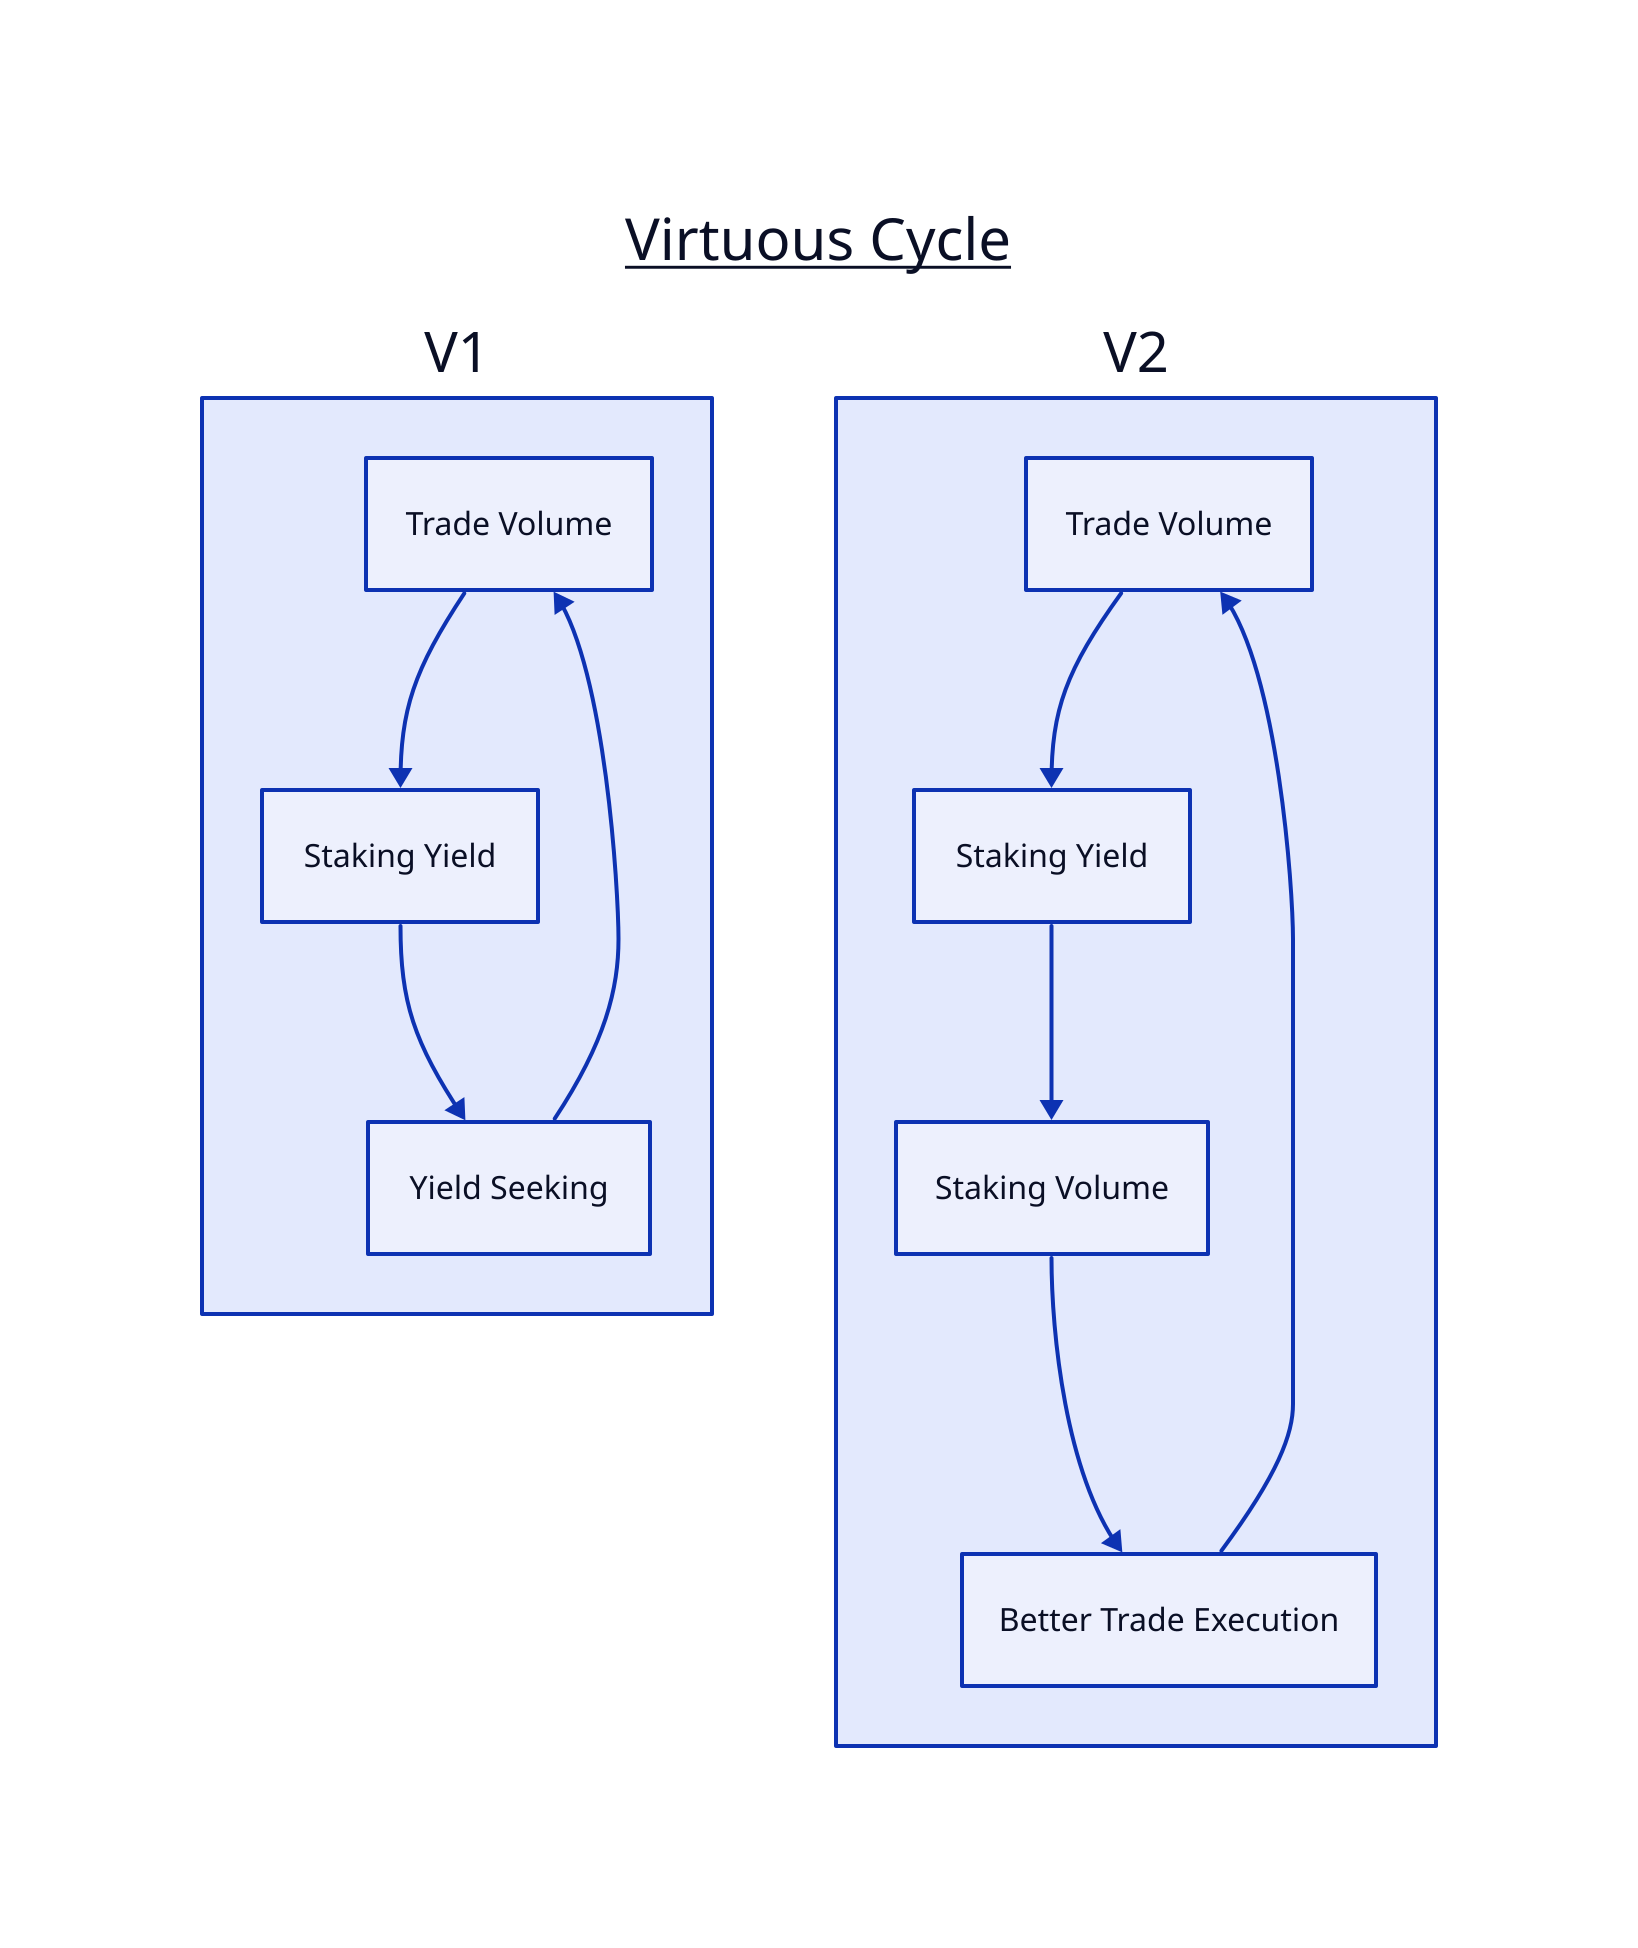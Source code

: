 title: Virtuous Cycle {
  near: top-center
  shape: text
  style: {
    font-size: 29
    bold: true
    underline: true
  }
}

V1: {
  Trade Volume
  Staking Yield
  Yield Seeking
}
V2: {
  Trade Volume
  Staking Yield
  Staking Volume
  Better Trade Execution
}

V1.Trade Volume -> V1.Staking Yield
V1.Staking Yield -> V1.Yield Seeking
V1.Yield Seeking -> V1.Trade Volume

V2.Trade Volume -> V2.Staking Yield
V2.Staking Yield -> V2.Staking Volume
V2.Staking Volume -> V2.Better Trade Execution
V2.Better Trade Execution -> V2.Trade Volume
